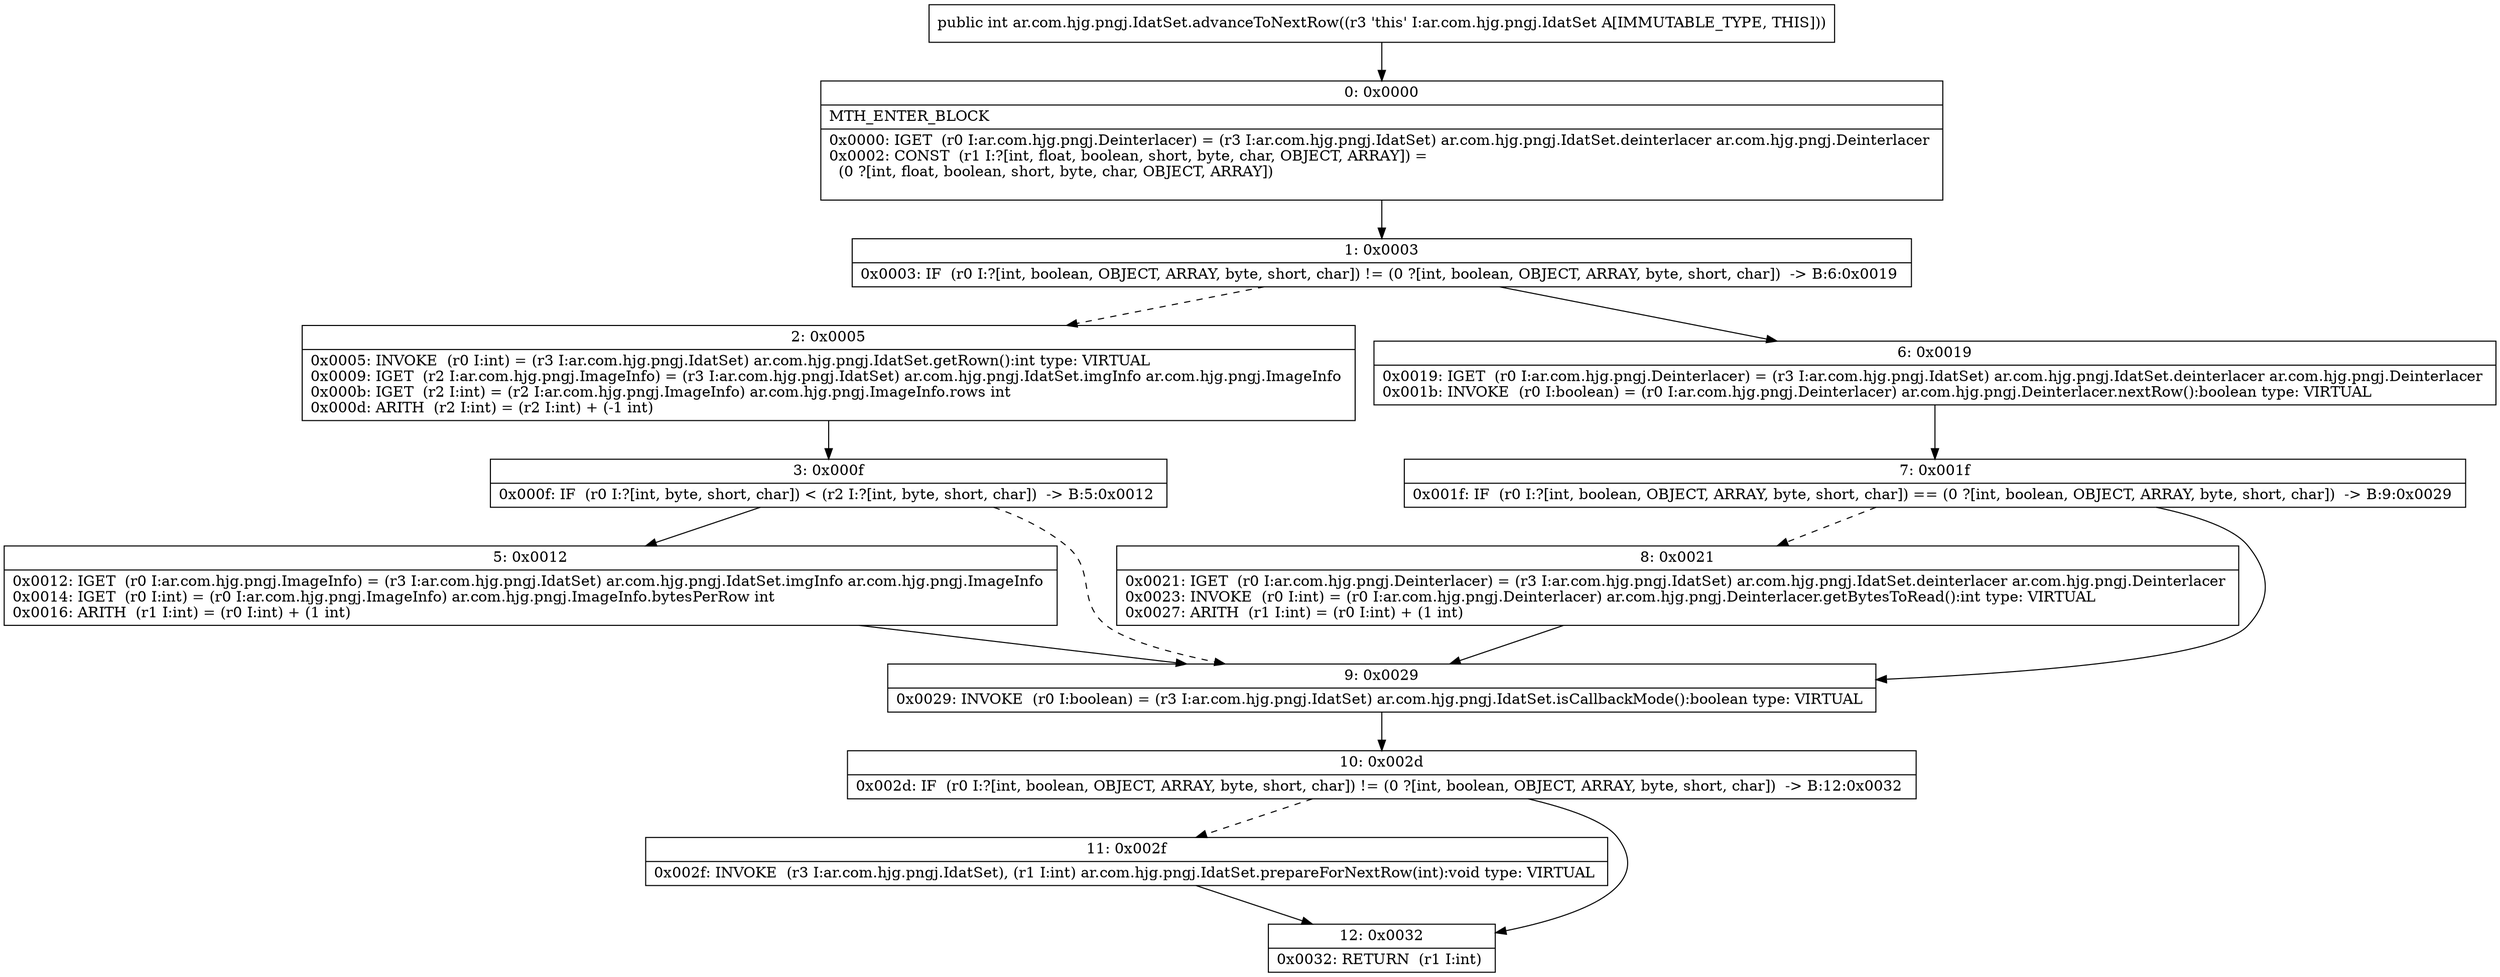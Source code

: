 digraph "CFG forar.com.hjg.pngj.IdatSet.advanceToNextRow()I" {
Node_0 [shape=record,label="{0\:\ 0x0000|MTH_ENTER_BLOCK\l|0x0000: IGET  (r0 I:ar.com.hjg.pngj.Deinterlacer) = (r3 I:ar.com.hjg.pngj.IdatSet) ar.com.hjg.pngj.IdatSet.deinterlacer ar.com.hjg.pngj.Deinterlacer \l0x0002: CONST  (r1 I:?[int, float, boolean, short, byte, char, OBJECT, ARRAY]) = \l  (0 ?[int, float, boolean, short, byte, char, OBJECT, ARRAY])\l \l}"];
Node_1 [shape=record,label="{1\:\ 0x0003|0x0003: IF  (r0 I:?[int, boolean, OBJECT, ARRAY, byte, short, char]) != (0 ?[int, boolean, OBJECT, ARRAY, byte, short, char])  \-\> B:6:0x0019 \l}"];
Node_2 [shape=record,label="{2\:\ 0x0005|0x0005: INVOKE  (r0 I:int) = (r3 I:ar.com.hjg.pngj.IdatSet) ar.com.hjg.pngj.IdatSet.getRown():int type: VIRTUAL \l0x0009: IGET  (r2 I:ar.com.hjg.pngj.ImageInfo) = (r3 I:ar.com.hjg.pngj.IdatSet) ar.com.hjg.pngj.IdatSet.imgInfo ar.com.hjg.pngj.ImageInfo \l0x000b: IGET  (r2 I:int) = (r2 I:ar.com.hjg.pngj.ImageInfo) ar.com.hjg.pngj.ImageInfo.rows int \l0x000d: ARITH  (r2 I:int) = (r2 I:int) + (\-1 int) \l}"];
Node_3 [shape=record,label="{3\:\ 0x000f|0x000f: IF  (r0 I:?[int, byte, short, char]) \< (r2 I:?[int, byte, short, char])  \-\> B:5:0x0012 \l}"];
Node_5 [shape=record,label="{5\:\ 0x0012|0x0012: IGET  (r0 I:ar.com.hjg.pngj.ImageInfo) = (r3 I:ar.com.hjg.pngj.IdatSet) ar.com.hjg.pngj.IdatSet.imgInfo ar.com.hjg.pngj.ImageInfo \l0x0014: IGET  (r0 I:int) = (r0 I:ar.com.hjg.pngj.ImageInfo) ar.com.hjg.pngj.ImageInfo.bytesPerRow int \l0x0016: ARITH  (r1 I:int) = (r0 I:int) + (1 int) \l}"];
Node_6 [shape=record,label="{6\:\ 0x0019|0x0019: IGET  (r0 I:ar.com.hjg.pngj.Deinterlacer) = (r3 I:ar.com.hjg.pngj.IdatSet) ar.com.hjg.pngj.IdatSet.deinterlacer ar.com.hjg.pngj.Deinterlacer \l0x001b: INVOKE  (r0 I:boolean) = (r0 I:ar.com.hjg.pngj.Deinterlacer) ar.com.hjg.pngj.Deinterlacer.nextRow():boolean type: VIRTUAL \l}"];
Node_7 [shape=record,label="{7\:\ 0x001f|0x001f: IF  (r0 I:?[int, boolean, OBJECT, ARRAY, byte, short, char]) == (0 ?[int, boolean, OBJECT, ARRAY, byte, short, char])  \-\> B:9:0x0029 \l}"];
Node_8 [shape=record,label="{8\:\ 0x0021|0x0021: IGET  (r0 I:ar.com.hjg.pngj.Deinterlacer) = (r3 I:ar.com.hjg.pngj.IdatSet) ar.com.hjg.pngj.IdatSet.deinterlacer ar.com.hjg.pngj.Deinterlacer \l0x0023: INVOKE  (r0 I:int) = (r0 I:ar.com.hjg.pngj.Deinterlacer) ar.com.hjg.pngj.Deinterlacer.getBytesToRead():int type: VIRTUAL \l0x0027: ARITH  (r1 I:int) = (r0 I:int) + (1 int) \l}"];
Node_9 [shape=record,label="{9\:\ 0x0029|0x0029: INVOKE  (r0 I:boolean) = (r3 I:ar.com.hjg.pngj.IdatSet) ar.com.hjg.pngj.IdatSet.isCallbackMode():boolean type: VIRTUAL \l}"];
Node_10 [shape=record,label="{10\:\ 0x002d|0x002d: IF  (r0 I:?[int, boolean, OBJECT, ARRAY, byte, short, char]) != (0 ?[int, boolean, OBJECT, ARRAY, byte, short, char])  \-\> B:12:0x0032 \l}"];
Node_11 [shape=record,label="{11\:\ 0x002f|0x002f: INVOKE  (r3 I:ar.com.hjg.pngj.IdatSet), (r1 I:int) ar.com.hjg.pngj.IdatSet.prepareForNextRow(int):void type: VIRTUAL \l}"];
Node_12 [shape=record,label="{12\:\ 0x0032|0x0032: RETURN  (r1 I:int) \l}"];
MethodNode[shape=record,label="{public int ar.com.hjg.pngj.IdatSet.advanceToNextRow((r3 'this' I:ar.com.hjg.pngj.IdatSet A[IMMUTABLE_TYPE, THIS])) }"];
MethodNode -> Node_0;
Node_0 -> Node_1;
Node_1 -> Node_2[style=dashed];
Node_1 -> Node_6;
Node_2 -> Node_3;
Node_3 -> Node_5;
Node_3 -> Node_9[style=dashed];
Node_5 -> Node_9;
Node_6 -> Node_7;
Node_7 -> Node_8[style=dashed];
Node_7 -> Node_9;
Node_8 -> Node_9;
Node_9 -> Node_10;
Node_10 -> Node_11[style=dashed];
Node_10 -> Node_12;
Node_11 -> Node_12;
}

